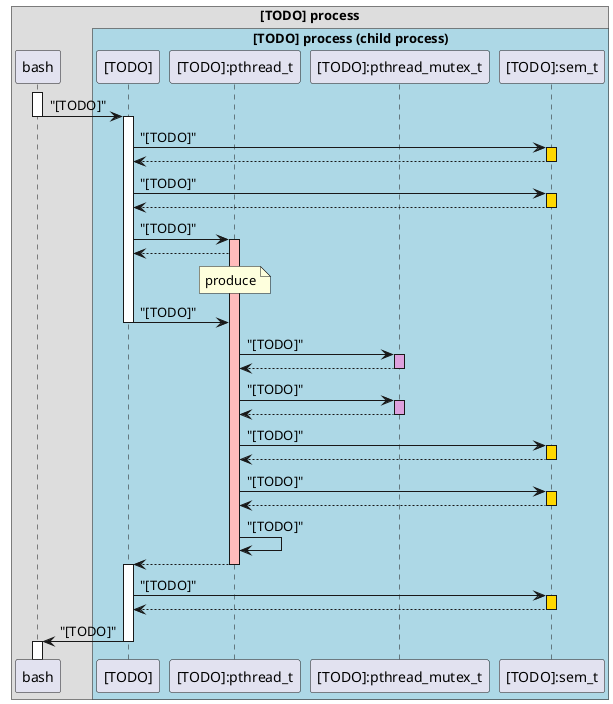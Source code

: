 @startuml
!pragma teoz true
box "[TODO] process"
participant bash

box "[TODO] process (child process)" #lightblue
participant "[TODO]" as main
participant "[TODO]:pthread_t" as thread1
participant "[TODO]:pthread_mutex_t" as mutex
participant "[TODO]:sem_t" as semaphore
end box
end box

activate bash
bash -> main --++ : "[TODO]"

main -> semaphore:"[TODO]"
activate semaphore #gold
return
main -> semaphore:"[TODO]"
activate semaphore #gold
return

main -> thread1:"[TODO]"
activate thread1 #FFBBBB
thread1 --> main
note over thread1 : produce

main -> thread1 :"[TODO]"
deactivate main

thread1 -> mutex: "[TODO]"
activate mutex #plum
return

thread1 -> mutex: "[TODO]"
activate mutex #plum
return

thread1 -> semaphore: "[TODO]"
activate semaphore #gold
return

thread1 -> semaphore: "[TODO]"
activate semaphore #gold
return 

thread1 -> thread1 : "[TODO]"
thread1 --> main --++

main -> semaphore : "[TODO]"
activate semaphore #gold
return

main -> bash --++: "[TODO]"

@enduml
